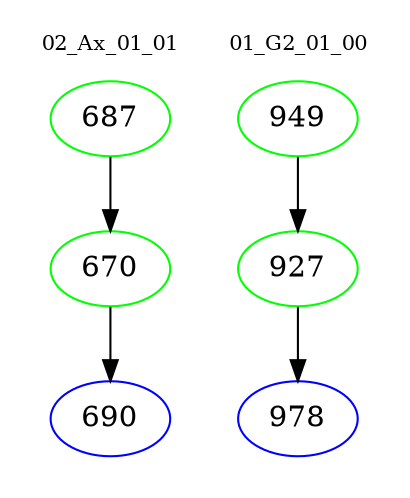 digraph{
subgraph cluster_0 {
color = white
label = "02_Ax_01_01";
fontsize=10;
T0_687 [label="687", color="green"]
T0_687 -> T0_670 [color="black"]
T0_670 [label="670", color="green"]
T0_670 -> T0_690 [color="black"]
T0_690 [label="690", color="blue"]
}
subgraph cluster_1 {
color = white
label = "01_G2_01_00";
fontsize=10;
T1_949 [label="949", color="green"]
T1_949 -> T1_927 [color="black"]
T1_927 [label="927", color="green"]
T1_927 -> T1_978 [color="black"]
T1_978 [label="978", color="blue"]
}
}
